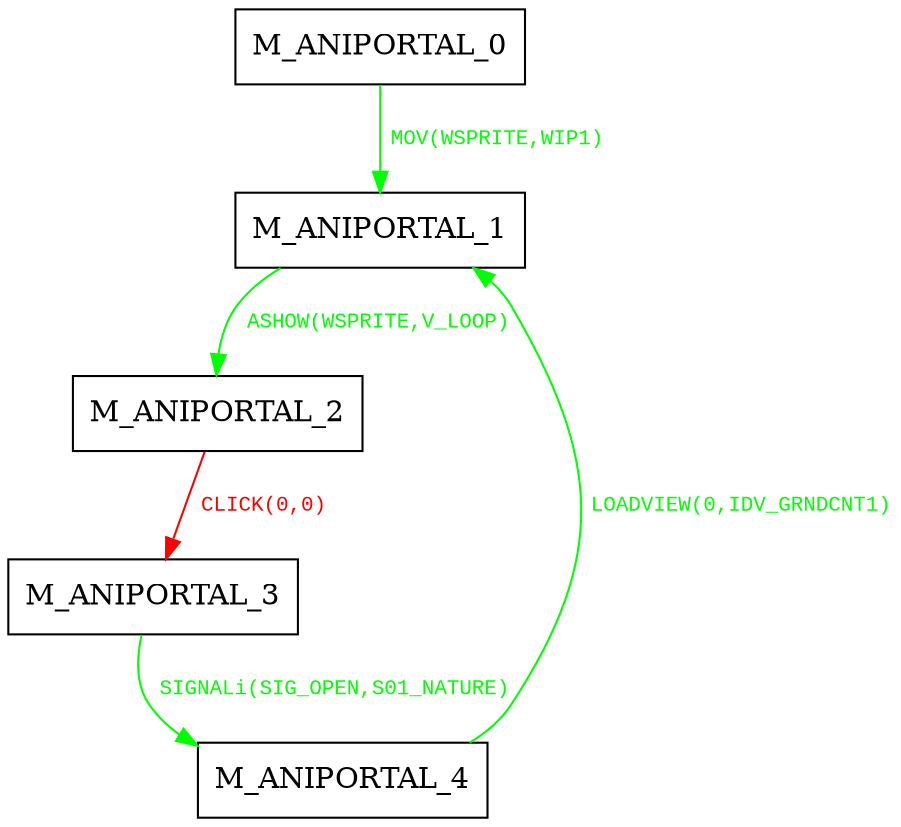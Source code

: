 digraph {
 node [shape=record];
"M_ANIPORTAL_0" -> "M_ANIPORTAL_1"[color=green, fontcolor=green, label=< <font face="Courier New" point-size="10">
MOV(WSPRITE,WIP1)<br/>
</font>>];
"M_ANIPORTAL_1" -> "M_ANIPORTAL_2"[color=green, fontcolor=green, label=< <font face="Courier New" point-size="10">
ASHOW(WSPRITE,V_LOOP)<br/>
</font>>];
"M_ANIPORTAL_2" -> "M_ANIPORTAL_3"[color=red, fontcolor=red, label=< <font face="Courier New" point-size="10">
CLICK(0,0)<br/>
</font>>];
"M_ANIPORTAL_3" -> "M_ANIPORTAL_4"[color=green, fontcolor=green, label=< <font face="Courier New" point-size="10">
SIGNALi(SIG_OPEN,S01_NATURE)<br/>
</font>>];
"M_ANIPORTAL_4" -> "M_ANIPORTAL_1"[color=green, fontcolor=green, label=< <font face="Courier New" point-size="10">
LOADVIEW(0,IDV_GRNDCNT1)<br/>
</font>>];
}
